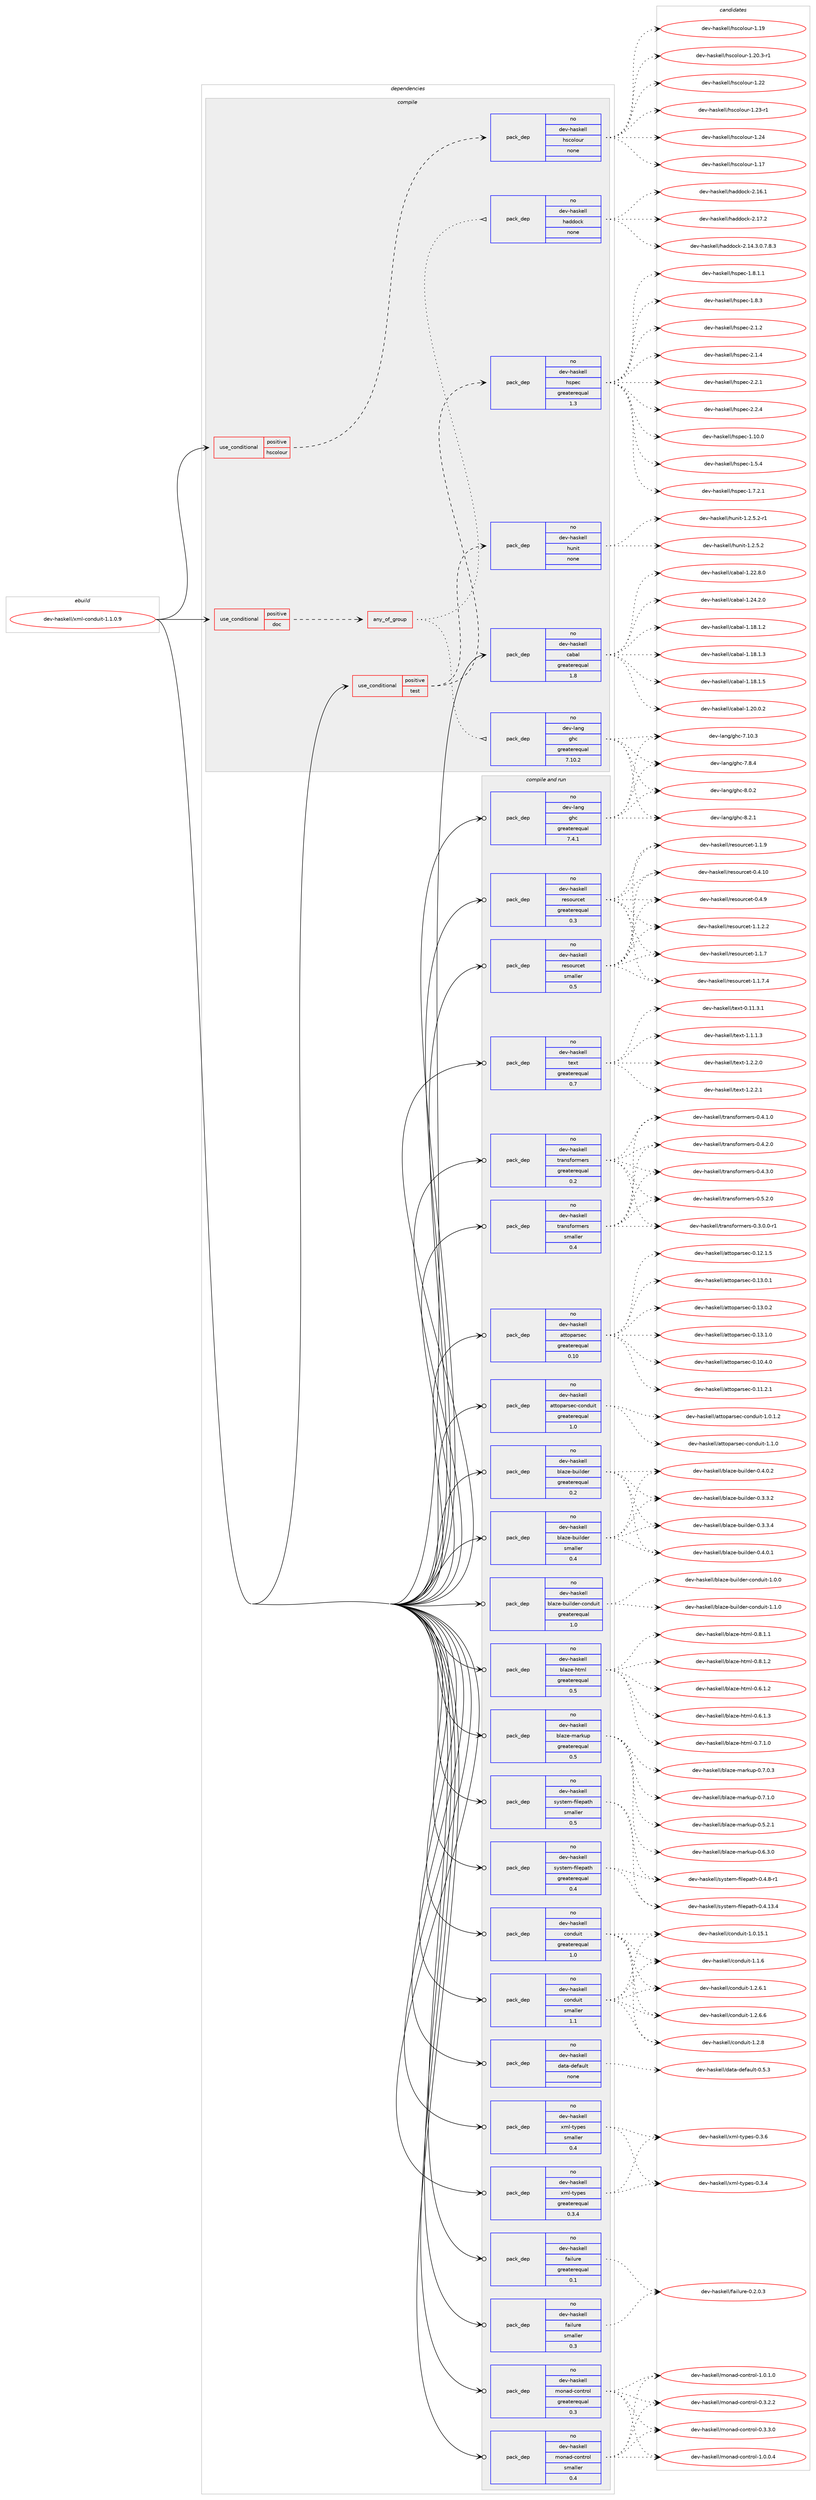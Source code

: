 digraph prolog {

# *************
# Graph options
# *************

newrank=true;
concentrate=true;
compound=true;
graph [rankdir=LR,fontname=Helvetica,fontsize=10,ranksep=1.5];#, ranksep=2.5, nodesep=0.2];
edge  [arrowhead=vee];
node  [fontname=Helvetica,fontsize=10];

# **********
# The ebuild
# **********

subgraph cluster_leftcol {
color=gray;
rank=same;
label=<<i>ebuild</i>>;
id [label="dev-haskell/xml-conduit-1.1.0.9", color=red, width=4, href="../dev-haskell/xml-conduit-1.1.0.9.svg"];
}

# ****************
# The dependencies
# ****************

subgraph cluster_midcol {
color=gray;
label=<<i>dependencies</i>>;
subgraph cluster_compile {
fillcolor="#eeeeee";
style=filled;
label=<<i>compile</i>>;
subgraph cond21444 {
dependency96457 [label=<<TABLE BORDER="0" CELLBORDER="1" CELLSPACING="0" CELLPADDING="4"><TR><TD ROWSPAN="3" CELLPADDING="10">use_conditional</TD></TR><TR><TD>positive</TD></TR><TR><TD>doc</TD></TR></TABLE>>, shape=none, color=red];
subgraph any2925 {
dependency96458 [label=<<TABLE BORDER="0" CELLBORDER="1" CELLSPACING="0" CELLPADDING="4"><TR><TD CELLPADDING="10">any_of_group</TD></TR></TABLE>>, shape=none, color=red];subgraph pack72058 {
dependency96459 [label=<<TABLE BORDER="0" CELLBORDER="1" CELLSPACING="0" CELLPADDING="4" WIDTH="220"><TR><TD ROWSPAN="6" CELLPADDING="30">pack_dep</TD></TR><TR><TD WIDTH="110">no</TD></TR><TR><TD>dev-haskell</TD></TR><TR><TD>haddock</TD></TR><TR><TD>none</TD></TR><TR><TD></TD></TR></TABLE>>, shape=none, color=blue];
}
dependency96458:e -> dependency96459:w [weight=20,style="dotted",arrowhead="oinv"];
subgraph pack72059 {
dependency96460 [label=<<TABLE BORDER="0" CELLBORDER="1" CELLSPACING="0" CELLPADDING="4" WIDTH="220"><TR><TD ROWSPAN="6" CELLPADDING="30">pack_dep</TD></TR><TR><TD WIDTH="110">no</TD></TR><TR><TD>dev-lang</TD></TR><TR><TD>ghc</TD></TR><TR><TD>greaterequal</TD></TR><TR><TD>7.10.2</TD></TR></TABLE>>, shape=none, color=blue];
}
dependency96458:e -> dependency96460:w [weight=20,style="dotted",arrowhead="oinv"];
}
dependency96457:e -> dependency96458:w [weight=20,style="dashed",arrowhead="vee"];
}
id:e -> dependency96457:w [weight=20,style="solid",arrowhead="vee"];
subgraph cond21445 {
dependency96461 [label=<<TABLE BORDER="0" CELLBORDER="1" CELLSPACING="0" CELLPADDING="4"><TR><TD ROWSPAN="3" CELLPADDING="10">use_conditional</TD></TR><TR><TD>positive</TD></TR><TR><TD>hscolour</TD></TR></TABLE>>, shape=none, color=red];
subgraph pack72060 {
dependency96462 [label=<<TABLE BORDER="0" CELLBORDER="1" CELLSPACING="0" CELLPADDING="4" WIDTH="220"><TR><TD ROWSPAN="6" CELLPADDING="30">pack_dep</TD></TR><TR><TD WIDTH="110">no</TD></TR><TR><TD>dev-haskell</TD></TR><TR><TD>hscolour</TD></TR><TR><TD>none</TD></TR><TR><TD></TD></TR></TABLE>>, shape=none, color=blue];
}
dependency96461:e -> dependency96462:w [weight=20,style="dashed",arrowhead="vee"];
}
id:e -> dependency96461:w [weight=20,style="solid",arrowhead="vee"];
subgraph cond21446 {
dependency96463 [label=<<TABLE BORDER="0" CELLBORDER="1" CELLSPACING="0" CELLPADDING="4"><TR><TD ROWSPAN="3" CELLPADDING="10">use_conditional</TD></TR><TR><TD>positive</TD></TR><TR><TD>test</TD></TR></TABLE>>, shape=none, color=red];
subgraph pack72061 {
dependency96464 [label=<<TABLE BORDER="0" CELLBORDER="1" CELLSPACING="0" CELLPADDING="4" WIDTH="220"><TR><TD ROWSPAN="6" CELLPADDING="30">pack_dep</TD></TR><TR><TD WIDTH="110">no</TD></TR><TR><TD>dev-haskell</TD></TR><TR><TD>hspec</TD></TR><TR><TD>greaterequal</TD></TR><TR><TD>1.3</TD></TR></TABLE>>, shape=none, color=blue];
}
dependency96463:e -> dependency96464:w [weight=20,style="dashed",arrowhead="vee"];
subgraph pack72062 {
dependency96465 [label=<<TABLE BORDER="0" CELLBORDER="1" CELLSPACING="0" CELLPADDING="4" WIDTH="220"><TR><TD ROWSPAN="6" CELLPADDING="30">pack_dep</TD></TR><TR><TD WIDTH="110">no</TD></TR><TR><TD>dev-haskell</TD></TR><TR><TD>hunit</TD></TR><TR><TD>none</TD></TR><TR><TD></TD></TR></TABLE>>, shape=none, color=blue];
}
dependency96463:e -> dependency96465:w [weight=20,style="dashed",arrowhead="vee"];
}
id:e -> dependency96463:w [weight=20,style="solid",arrowhead="vee"];
subgraph pack72063 {
dependency96466 [label=<<TABLE BORDER="0" CELLBORDER="1" CELLSPACING="0" CELLPADDING="4" WIDTH="220"><TR><TD ROWSPAN="6" CELLPADDING="30">pack_dep</TD></TR><TR><TD WIDTH="110">no</TD></TR><TR><TD>dev-haskell</TD></TR><TR><TD>cabal</TD></TR><TR><TD>greaterequal</TD></TR><TR><TD>1.8</TD></TR></TABLE>>, shape=none, color=blue];
}
id:e -> dependency96466:w [weight=20,style="solid",arrowhead="vee"];
}
subgraph cluster_compileandrun {
fillcolor="#eeeeee";
style=filled;
label=<<i>compile and run</i>>;
subgraph pack72064 {
dependency96467 [label=<<TABLE BORDER="0" CELLBORDER="1" CELLSPACING="0" CELLPADDING="4" WIDTH="220"><TR><TD ROWSPAN="6" CELLPADDING="30">pack_dep</TD></TR><TR><TD WIDTH="110">no</TD></TR><TR><TD>dev-haskell</TD></TR><TR><TD>attoparsec</TD></TR><TR><TD>greaterequal</TD></TR><TR><TD>0.10</TD></TR></TABLE>>, shape=none, color=blue];
}
id:e -> dependency96467:w [weight=20,style="solid",arrowhead="odotvee"];
subgraph pack72065 {
dependency96468 [label=<<TABLE BORDER="0" CELLBORDER="1" CELLSPACING="0" CELLPADDING="4" WIDTH="220"><TR><TD ROWSPAN="6" CELLPADDING="30">pack_dep</TD></TR><TR><TD WIDTH="110">no</TD></TR><TR><TD>dev-haskell</TD></TR><TR><TD>attoparsec-conduit</TD></TR><TR><TD>greaterequal</TD></TR><TR><TD>1.0</TD></TR></TABLE>>, shape=none, color=blue];
}
id:e -> dependency96468:w [weight=20,style="solid",arrowhead="odotvee"];
subgraph pack72066 {
dependency96469 [label=<<TABLE BORDER="0" CELLBORDER="1" CELLSPACING="0" CELLPADDING="4" WIDTH="220"><TR><TD ROWSPAN="6" CELLPADDING="30">pack_dep</TD></TR><TR><TD WIDTH="110">no</TD></TR><TR><TD>dev-haskell</TD></TR><TR><TD>blaze-builder</TD></TR><TR><TD>greaterequal</TD></TR><TR><TD>0.2</TD></TR></TABLE>>, shape=none, color=blue];
}
id:e -> dependency96469:w [weight=20,style="solid",arrowhead="odotvee"];
subgraph pack72067 {
dependency96470 [label=<<TABLE BORDER="0" CELLBORDER="1" CELLSPACING="0" CELLPADDING="4" WIDTH="220"><TR><TD ROWSPAN="6" CELLPADDING="30">pack_dep</TD></TR><TR><TD WIDTH="110">no</TD></TR><TR><TD>dev-haskell</TD></TR><TR><TD>blaze-builder</TD></TR><TR><TD>smaller</TD></TR><TR><TD>0.4</TD></TR></TABLE>>, shape=none, color=blue];
}
id:e -> dependency96470:w [weight=20,style="solid",arrowhead="odotvee"];
subgraph pack72068 {
dependency96471 [label=<<TABLE BORDER="0" CELLBORDER="1" CELLSPACING="0" CELLPADDING="4" WIDTH="220"><TR><TD ROWSPAN="6" CELLPADDING="30">pack_dep</TD></TR><TR><TD WIDTH="110">no</TD></TR><TR><TD>dev-haskell</TD></TR><TR><TD>blaze-builder-conduit</TD></TR><TR><TD>greaterequal</TD></TR><TR><TD>1.0</TD></TR></TABLE>>, shape=none, color=blue];
}
id:e -> dependency96471:w [weight=20,style="solid",arrowhead="odotvee"];
subgraph pack72069 {
dependency96472 [label=<<TABLE BORDER="0" CELLBORDER="1" CELLSPACING="0" CELLPADDING="4" WIDTH="220"><TR><TD ROWSPAN="6" CELLPADDING="30">pack_dep</TD></TR><TR><TD WIDTH="110">no</TD></TR><TR><TD>dev-haskell</TD></TR><TR><TD>blaze-html</TD></TR><TR><TD>greaterequal</TD></TR><TR><TD>0.5</TD></TR></TABLE>>, shape=none, color=blue];
}
id:e -> dependency96472:w [weight=20,style="solid",arrowhead="odotvee"];
subgraph pack72070 {
dependency96473 [label=<<TABLE BORDER="0" CELLBORDER="1" CELLSPACING="0" CELLPADDING="4" WIDTH="220"><TR><TD ROWSPAN="6" CELLPADDING="30">pack_dep</TD></TR><TR><TD WIDTH="110">no</TD></TR><TR><TD>dev-haskell</TD></TR><TR><TD>blaze-markup</TD></TR><TR><TD>greaterequal</TD></TR><TR><TD>0.5</TD></TR></TABLE>>, shape=none, color=blue];
}
id:e -> dependency96473:w [weight=20,style="solid",arrowhead="odotvee"];
subgraph pack72071 {
dependency96474 [label=<<TABLE BORDER="0" CELLBORDER="1" CELLSPACING="0" CELLPADDING="4" WIDTH="220"><TR><TD ROWSPAN="6" CELLPADDING="30">pack_dep</TD></TR><TR><TD WIDTH="110">no</TD></TR><TR><TD>dev-haskell</TD></TR><TR><TD>conduit</TD></TR><TR><TD>greaterequal</TD></TR><TR><TD>1.0</TD></TR></TABLE>>, shape=none, color=blue];
}
id:e -> dependency96474:w [weight=20,style="solid",arrowhead="odotvee"];
subgraph pack72072 {
dependency96475 [label=<<TABLE BORDER="0" CELLBORDER="1" CELLSPACING="0" CELLPADDING="4" WIDTH="220"><TR><TD ROWSPAN="6" CELLPADDING="30">pack_dep</TD></TR><TR><TD WIDTH="110">no</TD></TR><TR><TD>dev-haskell</TD></TR><TR><TD>conduit</TD></TR><TR><TD>smaller</TD></TR><TR><TD>1.1</TD></TR></TABLE>>, shape=none, color=blue];
}
id:e -> dependency96475:w [weight=20,style="solid",arrowhead="odotvee"];
subgraph pack72073 {
dependency96476 [label=<<TABLE BORDER="0" CELLBORDER="1" CELLSPACING="0" CELLPADDING="4" WIDTH="220"><TR><TD ROWSPAN="6" CELLPADDING="30">pack_dep</TD></TR><TR><TD WIDTH="110">no</TD></TR><TR><TD>dev-haskell</TD></TR><TR><TD>data-default</TD></TR><TR><TD>none</TD></TR><TR><TD></TD></TR></TABLE>>, shape=none, color=blue];
}
id:e -> dependency96476:w [weight=20,style="solid",arrowhead="odotvee"];
subgraph pack72074 {
dependency96477 [label=<<TABLE BORDER="0" CELLBORDER="1" CELLSPACING="0" CELLPADDING="4" WIDTH="220"><TR><TD ROWSPAN="6" CELLPADDING="30">pack_dep</TD></TR><TR><TD WIDTH="110">no</TD></TR><TR><TD>dev-haskell</TD></TR><TR><TD>failure</TD></TR><TR><TD>greaterequal</TD></TR><TR><TD>0.1</TD></TR></TABLE>>, shape=none, color=blue];
}
id:e -> dependency96477:w [weight=20,style="solid",arrowhead="odotvee"];
subgraph pack72075 {
dependency96478 [label=<<TABLE BORDER="0" CELLBORDER="1" CELLSPACING="0" CELLPADDING="4" WIDTH="220"><TR><TD ROWSPAN="6" CELLPADDING="30">pack_dep</TD></TR><TR><TD WIDTH="110">no</TD></TR><TR><TD>dev-haskell</TD></TR><TR><TD>failure</TD></TR><TR><TD>smaller</TD></TR><TR><TD>0.3</TD></TR></TABLE>>, shape=none, color=blue];
}
id:e -> dependency96478:w [weight=20,style="solid",arrowhead="odotvee"];
subgraph pack72076 {
dependency96479 [label=<<TABLE BORDER="0" CELLBORDER="1" CELLSPACING="0" CELLPADDING="4" WIDTH="220"><TR><TD ROWSPAN="6" CELLPADDING="30">pack_dep</TD></TR><TR><TD WIDTH="110">no</TD></TR><TR><TD>dev-haskell</TD></TR><TR><TD>monad-control</TD></TR><TR><TD>greaterequal</TD></TR><TR><TD>0.3</TD></TR></TABLE>>, shape=none, color=blue];
}
id:e -> dependency96479:w [weight=20,style="solid",arrowhead="odotvee"];
subgraph pack72077 {
dependency96480 [label=<<TABLE BORDER="0" CELLBORDER="1" CELLSPACING="0" CELLPADDING="4" WIDTH="220"><TR><TD ROWSPAN="6" CELLPADDING="30">pack_dep</TD></TR><TR><TD WIDTH="110">no</TD></TR><TR><TD>dev-haskell</TD></TR><TR><TD>monad-control</TD></TR><TR><TD>smaller</TD></TR><TR><TD>0.4</TD></TR></TABLE>>, shape=none, color=blue];
}
id:e -> dependency96480:w [weight=20,style="solid",arrowhead="odotvee"];
subgraph pack72078 {
dependency96481 [label=<<TABLE BORDER="0" CELLBORDER="1" CELLSPACING="0" CELLPADDING="4" WIDTH="220"><TR><TD ROWSPAN="6" CELLPADDING="30">pack_dep</TD></TR><TR><TD WIDTH="110">no</TD></TR><TR><TD>dev-haskell</TD></TR><TR><TD>resourcet</TD></TR><TR><TD>greaterequal</TD></TR><TR><TD>0.3</TD></TR></TABLE>>, shape=none, color=blue];
}
id:e -> dependency96481:w [weight=20,style="solid",arrowhead="odotvee"];
subgraph pack72079 {
dependency96482 [label=<<TABLE BORDER="0" CELLBORDER="1" CELLSPACING="0" CELLPADDING="4" WIDTH="220"><TR><TD ROWSPAN="6" CELLPADDING="30">pack_dep</TD></TR><TR><TD WIDTH="110">no</TD></TR><TR><TD>dev-haskell</TD></TR><TR><TD>resourcet</TD></TR><TR><TD>smaller</TD></TR><TR><TD>0.5</TD></TR></TABLE>>, shape=none, color=blue];
}
id:e -> dependency96482:w [weight=20,style="solid",arrowhead="odotvee"];
subgraph pack72080 {
dependency96483 [label=<<TABLE BORDER="0" CELLBORDER="1" CELLSPACING="0" CELLPADDING="4" WIDTH="220"><TR><TD ROWSPAN="6" CELLPADDING="30">pack_dep</TD></TR><TR><TD WIDTH="110">no</TD></TR><TR><TD>dev-haskell</TD></TR><TR><TD>system-filepath</TD></TR><TR><TD>greaterequal</TD></TR><TR><TD>0.4</TD></TR></TABLE>>, shape=none, color=blue];
}
id:e -> dependency96483:w [weight=20,style="solid",arrowhead="odotvee"];
subgraph pack72081 {
dependency96484 [label=<<TABLE BORDER="0" CELLBORDER="1" CELLSPACING="0" CELLPADDING="4" WIDTH="220"><TR><TD ROWSPAN="6" CELLPADDING="30">pack_dep</TD></TR><TR><TD WIDTH="110">no</TD></TR><TR><TD>dev-haskell</TD></TR><TR><TD>system-filepath</TD></TR><TR><TD>smaller</TD></TR><TR><TD>0.5</TD></TR></TABLE>>, shape=none, color=blue];
}
id:e -> dependency96484:w [weight=20,style="solid",arrowhead="odotvee"];
subgraph pack72082 {
dependency96485 [label=<<TABLE BORDER="0" CELLBORDER="1" CELLSPACING="0" CELLPADDING="4" WIDTH="220"><TR><TD ROWSPAN="6" CELLPADDING="30">pack_dep</TD></TR><TR><TD WIDTH="110">no</TD></TR><TR><TD>dev-haskell</TD></TR><TR><TD>text</TD></TR><TR><TD>greaterequal</TD></TR><TR><TD>0.7</TD></TR></TABLE>>, shape=none, color=blue];
}
id:e -> dependency96485:w [weight=20,style="solid",arrowhead="odotvee"];
subgraph pack72083 {
dependency96486 [label=<<TABLE BORDER="0" CELLBORDER="1" CELLSPACING="0" CELLPADDING="4" WIDTH="220"><TR><TD ROWSPAN="6" CELLPADDING="30">pack_dep</TD></TR><TR><TD WIDTH="110">no</TD></TR><TR><TD>dev-haskell</TD></TR><TR><TD>transformers</TD></TR><TR><TD>greaterequal</TD></TR><TR><TD>0.2</TD></TR></TABLE>>, shape=none, color=blue];
}
id:e -> dependency96486:w [weight=20,style="solid",arrowhead="odotvee"];
subgraph pack72084 {
dependency96487 [label=<<TABLE BORDER="0" CELLBORDER="1" CELLSPACING="0" CELLPADDING="4" WIDTH="220"><TR><TD ROWSPAN="6" CELLPADDING="30">pack_dep</TD></TR><TR><TD WIDTH="110">no</TD></TR><TR><TD>dev-haskell</TD></TR><TR><TD>transformers</TD></TR><TR><TD>smaller</TD></TR><TR><TD>0.4</TD></TR></TABLE>>, shape=none, color=blue];
}
id:e -> dependency96487:w [weight=20,style="solid",arrowhead="odotvee"];
subgraph pack72085 {
dependency96488 [label=<<TABLE BORDER="0" CELLBORDER="1" CELLSPACING="0" CELLPADDING="4" WIDTH="220"><TR><TD ROWSPAN="6" CELLPADDING="30">pack_dep</TD></TR><TR><TD WIDTH="110">no</TD></TR><TR><TD>dev-haskell</TD></TR><TR><TD>xml-types</TD></TR><TR><TD>greaterequal</TD></TR><TR><TD>0.3.4</TD></TR></TABLE>>, shape=none, color=blue];
}
id:e -> dependency96488:w [weight=20,style="solid",arrowhead="odotvee"];
subgraph pack72086 {
dependency96489 [label=<<TABLE BORDER="0" CELLBORDER="1" CELLSPACING="0" CELLPADDING="4" WIDTH="220"><TR><TD ROWSPAN="6" CELLPADDING="30">pack_dep</TD></TR><TR><TD WIDTH="110">no</TD></TR><TR><TD>dev-haskell</TD></TR><TR><TD>xml-types</TD></TR><TR><TD>smaller</TD></TR><TR><TD>0.4</TD></TR></TABLE>>, shape=none, color=blue];
}
id:e -> dependency96489:w [weight=20,style="solid",arrowhead="odotvee"];
subgraph pack72087 {
dependency96490 [label=<<TABLE BORDER="0" CELLBORDER="1" CELLSPACING="0" CELLPADDING="4" WIDTH="220"><TR><TD ROWSPAN="6" CELLPADDING="30">pack_dep</TD></TR><TR><TD WIDTH="110">no</TD></TR><TR><TD>dev-lang</TD></TR><TR><TD>ghc</TD></TR><TR><TD>greaterequal</TD></TR><TR><TD>7.4.1</TD></TR></TABLE>>, shape=none, color=blue];
}
id:e -> dependency96490:w [weight=20,style="solid",arrowhead="odotvee"];
}
subgraph cluster_run {
fillcolor="#eeeeee";
style=filled;
label=<<i>run</i>>;
}
}

# **************
# The candidates
# **************

subgraph cluster_choices {
rank=same;
color=gray;
label=<<i>candidates</i>>;

subgraph choice72058 {
color=black;
nodesep=1;
choice1001011184510497115107101108108471049710010011199107455046495246514648465546564651 [label="dev-haskell/haddock-2.14.3.0.7.8.3", color=red, width=4,href="../dev-haskell/haddock-2.14.3.0.7.8.3.svg"];
choice100101118451049711510710110810847104971001001119910745504649544649 [label="dev-haskell/haddock-2.16.1", color=red, width=4,href="../dev-haskell/haddock-2.16.1.svg"];
choice100101118451049711510710110810847104971001001119910745504649554650 [label="dev-haskell/haddock-2.17.2", color=red, width=4,href="../dev-haskell/haddock-2.17.2.svg"];
dependency96459:e -> choice1001011184510497115107101108108471049710010011199107455046495246514648465546564651:w [style=dotted,weight="100"];
dependency96459:e -> choice100101118451049711510710110810847104971001001119910745504649544649:w [style=dotted,weight="100"];
dependency96459:e -> choice100101118451049711510710110810847104971001001119910745504649554650:w [style=dotted,weight="100"];
}
subgraph choice72059 {
color=black;
nodesep=1;
choice1001011184510897110103471031049945554649484651 [label="dev-lang/ghc-7.10.3", color=red, width=4,href="../dev-lang/ghc-7.10.3.svg"];
choice10010111845108971101034710310499455546564652 [label="dev-lang/ghc-7.8.4", color=red, width=4,href="../dev-lang/ghc-7.8.4.svg"];
choice10010111845108971101034710310499455646484650 [label="dev-lang/ghc-8.0.2", color=red, width=4,href="../dev-lang/ghc-8.0.2.svg"];
choice10010111845108971101034710310499455646504649 [label="dev-lang/ghc-8.2.1", color=red, width=4,href="../dev-lang/ghc-8.2.1.svg"];
dependency96460:e -> choice1001011184510897110103471031049945554649484651:w [style=dotted,weight="100"];
dependency96460:e -> choice10010111845108971101034710310499455546564652:w [style=dotted,weight="100"];
dependency96460:e -> choice10010111845108971101034710310499455646484650:w [style=dotted,weight="100"];
dependency96460:e -> choice10010111845108971101034710310499455646504649:w [style=dotted,weight="100"];
}
subgraph choice72060 {
color=black;
nodesep=1;
choice100101118451049711510710110810847104115991111081111171144549464955 [label="dev-haskell/hscolour-1.17", color=red, width=4,href="../dev-haskell/hscolour-1.17.svg"];
choice100101118451049711510710110810847104115991111081111171144549464957 [label="dev-haskell/hscolour-1.19", color=red, width=4,href="../dev-haskell/hscolour-1.19.svg"];
choice10010111845104971151071011081084710411599111108111117114454946504846514511449 [label="dev-haskell/hscolour-1.20.3-r1", color=red, width=4,href="../dev-haskell/hscolour-1.20.3-r1.svg"];
choice100101118451049711510710110810847104115991111081111171144549465050 [label="dev-haskell/hscolour-1.22", color=red, width=4,href="../dev-haskell/hscolour-1.22.svg"];
choice1001011184510497115107101108108471041159911110811111711445494650514511449 [label="dev-haskell/hscolour-1.23-r1", color=red, width=4,href="../dev-haskell/hscolour-1.23-r1.svg"];
choice100101118451049711510710110810847104115991111081111171144549465052 [label="dev-haskell/hscolour-1.24", color=red, width=4,href="../dev-haskell/hscolour-1.24.svg"];
dependency96462:e -> choice100101118451049711510710110810847104115991111081111171144549464955:w [style=dotted,weight="100"];
dependency96462:e -> choice100101118451049711510710110810847104115991111081111171144549464957:w [style=dotted,weight="100"];
dependency96462:e -> choice10010111845104971151071011081084710411599111108111117114454946504846514511449:w [style=dotted,weight="100"];
dependency96462:e -> choice100101118451049711510710110810847104115991111081111171144549465050:w [style=dotted,weight="100"];
dependency96462:e -> choice1001011184510497115107101108108471041159911110811111711445494650514511449:w [style=dotted,weight="100"];
dependency96462:e -> choice100101118451049711510710110810847104115991111081111171144549465052:w [style=dotted,weight="100"];
}
subgraph choice72061 {
color=black;
nodesep=1;
choice1001011184510497115107101108108471041151121019945494649484648 [label="dev-haskell/hspec-1.10.0", color=red, width=4,href="../dev-haskell/hspec-1.10.0.svg"];
choice10010111845104971151071011081084710411511210199454946534652 [label="dev-haskell/hspec-1.5.4", color=red, width=4,href="../dev-haskell/hspec-1.5.4.svg"];
choice100101118451049711510710110810847104115112101994549465546504649 [label="dev-haskell/hspec-1.7.2.1", color=red, width=4,href="../dev-haskell/hspec-1.7.2.1.svg"];
choice100101118451049711510710110810847104115112101994549465646494649 [label="dev-haskell/hspec-1.8.1.1", color=red, width=4,href="../dev-haskell/hspec-1.8.1.1.svg"];
choice10010111845104971151071011081084710411511210199454946564651 [label="dev-haskell/hspec-1.8.3", color=red, width=4,href="../dev-haskell/hspec-1.8.3.svg"];
choice10010111845104971151071011081084710411511210199455046494650 [label="dev-haskell/hspec-2.1.2", color=red, width=4,href="../dev-haskell/hspec-2.1.2.svg"];
choice10010111845104971151071011081084710411511210199455046494652 [label="dev-haskell/hspec-2.1.4", color=red, width=4,href="../dev-haskell/hspec-2.1.4.svg"];
choice10010111845104971151071011081084710411511210199455046504649 [label="dev-haskell/hspec-2.2.1", color=red, width=4,href="../dev-haskell/hspec-2.2.1.svg"];
choice10010111845104971151071011081084710411511210199455046504652 [label="dev-haskell/hspec-2.2.4", color=red, width=4,href="../dev-haskell/hspec-2.2.4.svg"];
dependency96464:e -> choice1001011184510497115107101108108471041151121019945494649484648:w [style=dotted,weight="100"];
dependency96464:e -> choice10010111845104971151071011081084710411511210199454946534652:w [style=dotted,weight="100"];
dependency96464:e -> choice100101118451049711510710110810847104115112101994549465546504649:w [style=dotted,weight="100"];
dependency96464:e -> choice100101118451049711510710110810847104115112101994549465646494649:w [style=dotted,weight="100"];
dependency96464:e -> choice10010111845104971151071011081084710411511210199454946564651:w [style=dotted,weight="100"];
dependency96464:e -> choice10010111845104971151071011081084710411511210199455046494650:w [style=dotted,weight="100"];
dependency96464:e -> choice10010111845104971151071011081084710411511210199455046494652:w [style=dotted,weight="100"];
dependency96464:e -> choice10010111845104971151071011081084710411511210199455046504649:w [style=dotted,weight="100"];
dependency96464:e -> choice10010111845104971151071011081084710411511210199455046504652:w [style=dotted,weight="100"];
}
subgraph choice72062 {
color=black;
nodesep=1;
choice1001011184510497115107101108108471041171101051164549465046534650 [label="dev-haskell/hunit-1.2.5.2", color=red, width=4,href="../dev-haskell/hunit-1.2.5.2.svg"];
choice10010111845104971151071011081084710411711010511645494650465346504511449 [label="dev-haskell/hunit-1.2.5.2-r1", color=red, width=4,href="../dev-haskell/hunit-1.2.5.2-r1.svg"];
dependency96465:e -> choice1001011184510497115107101108108471041171101051164549465046534650:w [style=dotted,weight="100"];
dependency96465:e -> choice10010111845104971151071011081084710411711010511645494650465346504511449:w [style=dotted,weight="100"];
}
subgraph choice72063 {
color=black;
nodesep=1;
choice10010111845104971151071011081084799979897108454946495646494650 [label="dev-haskell/cabal-1.18.1.2", color=red, width=4,href="../dev-haskell/cabal-1.18.1.2.svg"];
choice10010111845104971151071011081084799979897108454946495646494651 [label="dev-haskell/cabal-1.18.1.3", color=red, width=4,href="../dev-haskell/cabal-1.18.1.3.svg"];
choice10010111845104971151071011081084799979897108454946495646494653 [label="dev-haskell/cabal-1.18.1.5", color=red, width=4,href="../dev-haskell/cabal-1.18.1.5.svg"];
choice10010111845104971151071011081084799979897108454946504846484650 [label="dev-haskell/cabal-1.20.0.2", color=red, width=4,href="../dev-haskell/cabal-1.20.0.2.svg"];
choice10010111845104971151071011081084799979897108454946505046564648 [label="dev-haskell/cabal-1.22.8.0", color=red, width=4,href="../dev-haskell/cabal-1.22.8.0.svg"];
choice10010111845104971151071011081084799979897108454946505246504648 [label="dev-haskell/cabal-1.24.2.0", color=red, width=4,href="../dev-haskell/cabal-1.24.2.0.svg"];
dependency96466:e -> choice10010111845104971151071011081084799979897108454946495646494650:w [style=dotted,weight="100"];
dependency96466:e -> choice10010111845104971151071011081084799979897108454946495646494651:w [style=dotted,weight="100"];
dependency96466:e -> choice10010111845104971151071011081084799979897108454946495646494653:w [style=dotted,weight="100"];
dependency96466:e -> choice10010111845104971151071011081084799979897108454946504846484650:w [style=dotted,weight="100"];
dependency96466:e -> choice10010111845104971151071011081084799979897108454946505046564648:w [style=dotted,weight="100"];
dependency96466:e -> choice10010111845104971151071011081084799979897108454946505246504648:w [style=dotted,weight="100"];
}
subgraph choice72064 {
color=black;
nodesep=1;
choice100101118451049711510710110810847971161161111129711411510199454846494846524648 [label="dev-haskell/attoparsec-0.10.4.0", color=red, width=4,href="../dev-haskell/attoparsec-0.10.4.0.svg"];
choice100101118451049711510710110810847971161161111129711411510199454846494946504649 [label="dev-haskell/attoparsec-0.11.2.1", color=red, width=4,href="../dev-haskell/attoparsec-0.11.2.1.svg"];
choice100101118451049711510710110810847971161161111129711411510199454846495046494653 [label="dev-haskell/attoparsec-0.12.1.5", color=red, width=4,href="../dev-haskell/attoparsec-0.12.1.5.svg"];
choice100101118451049711510710110810847971161161111129711411510199454846495146484649 [label="dev-haskell/attoparsec-0.13.0.1", color=red, width=4,href="../dev-haskell/attoparsec-0.13.0.1.svg"];
choice100101118451049711510710110810847971161161111129711411510199454846495146484650 [label="dev-haskell/attoparsec-0.13.0.2", color=red, width=4,href="../dev-haskell/attoparsec-0.13.0.2.svg"];
choice100101118451049711510710110810847971161161111129711411510199454846495146494648 [label="dev-haskell/attoparsec-0.13.1.0", color=red, width=4,href="../dev-haskell/attoparsec-0.13.1.0.svg"];
dependency96467:e -> choice100101118451049711510710110810847971161161111129711411510199454846494846524648:w [style=dotted,weight="100"];
dependency96467:e -> choice100101118451049711510710110810847971161161111129711411510199454846494946504649:w [style=dotted,weight="100"];
dependency96467:e -> choice100101118451049711510710110810847971161161111129711411510199454846495046494653:w [style=dotted,weight="100"];
dependency96467:e -> choice100101118451049711510710110810847971161161111129711411510199454846495146484649:w [style=dotted,weight="100"];
dependency96467:e -> choice100101118451049711510710110810847971161161111129711411510199454846495146484650:w [style=dotted,weight="100"];
dependency96467:e -> choice100101118451049711510710110810847971161161111129711411510199454846495146494648:w [style=dotted,weight="100"];
}
subgraph choice72065 {
color=black;
nodesep=1;
choice10010111845104971151071011081084797116116111112971141151019945991111101001171051164549464846494650 [label="dev-haskell/attoparsec-conduit-1.0.1.2", color=red, width=4,href="../dev-haskell/attoparsec-conduit-1.0.1.2.svg"];
choice1001011184510497115107101108108479711611611111297114115101994599111110100117105116454946494648 [label="dev-haskell/attoparsec-conduit-1.1.0", color=red, width=4,href="../dev-haskell/attoparsec-conduit-1.1.0.svg"];
dependency96468:e -> choice10010111845104971151071011081084797116116111112971141151019945991111101001171051164549464846494650:w [style=dotted,weight="100"];
dependency96468:e -> choice1001011184510497115107101108108479711611611111297114115101994599111110100117105116454946494648:w [style=dotted,weight="100"];
}
subgraph choice72066 {
color=black;
nodesep=1;
choice100101118451049711510710110810847981089712210145981171051081001011144548465146514650 [label="dev-haskell/blaze-builder-0.3.3.2", color=red, width=4,href="../dev-haskell/blaze-builder-0.3.3.2.svg"];
choice100101118451049711510710110810847981089712210145981171051081001011144548465146514652 [label="dev-haskell/blaze-builder-0.3.3.4", color=red, width=4,href="../dev-haskell/blaze-builder-0.3.3.4.svg"];
choice100101118451049711510710110810847981089712210145981171051081001011144548465246484649 [label="dev-haskell/blaze-builder-0.4.0.1", color=red, width=4,href="../dev-haskell/blaze-builder-0.4.0.1.svg"];
choice100101118451049711510710110810847981089712210145981171051081001011144548465246484650 [label="dev-haskell/blaze-builder-0.4.0.2", color=red, width=4,href="../dev-haskell/blaze-builder-0.4.0.2.svg"];
dependency96469:e -> choice100101118451049711510710110810847981089712210145981171051081001011144548465146514650:w [style=dotted,weight="100"];
dependency96469:e -> choice100101118451049711510710110810847981089712210145981171051081001011144548465146514652:w [style=dotted,weight="100"];
dependency96469:e -> choice100101118451049711510710110810847981089712210145981171051081001011144548465246484649:w [style=dotted,weight="100"];
dependency96469:e -> choice100101118451049711510710110810847981089712210145981171051081001011144548465246484650:w [style=dotted,weight="100"];
}
subgraph choice72067 {
color=black;
nodesep=1;
choice100101118451049711510710110810847981089712210145981171051081001011144548465146514650 [label="dev-haskell/blaze-builder-0.3.3.2", color=red, width=4,href="../dev-haskell/blaze-builder-0.3.3.2.svg"];
choice100101118451049711510710110810847981089712210145981171051081001011144548465146514652 [label="dev-haskell/blaze-builder-0.3.3.4", color=red, width=4,href="../dev-haskell/blaze-builder-0.3.3.4.svg"];
choice100101118451049711510710110810847981089712210145981171051081001011144548465246484649 [label="dev-haskell/blaze-builder-0.4.0.1", color=red, width=4,href="../dev-haskell/blaze-builder-0.4.0.1.svg"];
choice100101118451049711510710110810847981089712210145981171051081001011144548465246484650 [label="dev-haskell/blaze-builder-0.4.0.2", color=red, width=4,href="../dev-haskell/blaze-builder-0.4.0.2.svg"];
dependency96470:e -> choice100101118451049711510710110810847981089712210145981171051081001011144548465146514650:w [style=dotted,weight="100"];
dependency96470:e -> choice100101118451049711510710110810847981089712210145981171051081001011144548465146514652:w [style=dotted,weight="100"];
dependency96470:e -> choice100101118451049711510710110810847981089712210145981171051081001011144548465246484649:w [style=dotted,weight="100"];
dependency96470:e -> choice100101118451049711510710110810847981089712210145981171051081001011144548465246484650:w [style=dotted,weight="100"];
}
subgraph choice72068 {
color=black;
nodesep=1;
choice100101118451049711510710110810847981089712210145981171051081001011144599111110100117105116454946484648 [label="dev-haskell/blaze-builder-conduit-1.0.0", color=red, width=4,href="../dev-haskell/blaze-builder-conduit-1.0.0.svg"];
choice100101118451049711510710110810847981089712210145981171051081001011144599111110100117105116454946494648 [label="dev-haskell/blaze-builder-conduit-1.1.0", color=red, width=4,href="../dev-haskell/blaze-builder-conduit-1.1.0.svg"];
dependency96471:e -> choice100101118451049711510710110810847981089712210145981171051081001011144599111110100117105116454946484648:w [style=dotted,weight="100"];
dependency96471:e -> choice100101118451049711510710110810847981089712210145981171051081001011144599111110100117105116454946494648:w [style=dotted,weight="100"];
}
subgraph choice72069 {
color=black;
nodesep=1;
choice1001011184510497115107101108108479810897122101451041161091084548465446494650 [label="dev-haskell/blaze-html-0.6.1.2", color=red, width=4,href="../dev-haskell/blaze-html-0.6.1.2.svg"];
choice1001011184510497115107101108108479810897122101451041161091084548465446494651 [label="dev-haskell/blaze-html-0.6.1.3", color=red, width=4,href="../dev-haskell/blaze-html-0.6.1.3.svg"];
choice1001011184510497115107101108108479810897122101451041161091084548465546494648 [label="dev-haskell/blaze-html-0.7.1.0", color=red, width=4,href="../dev-haskell/blaze-html-0.7.1.0.svg"];
choice1001011184510497115107101108108479810897122101451041161091084548465646494649 [label="dev-haskell/blaze-html-0.8.1.1", color=red, width=4,href="../dev-haskell/blaze-html-0.8.1.1.svg"];
choice1001011184510497115107101108108479810897122101451041161091084548465646494650 [label="dev-haskell/blaze-html-0.8.1.2", color=red, width=4,href="../dev-haskell/blaze-html-0.8.1.2.svg"];
dependency96472:e -> choice1001011184510497115107101108108479810897122101451041161091084548465446494650:w [style=dotted,weight="100"];
dependency96472:e -> choice1001011184510497115107101108108479810897122101451041161091084548465446494651:w [style=dotted,weight="100"];
dependency96472:e -> choice1001011184510497115107101108108479810897122101451041161091084548465546494648:w [style=dotted,weight="100"];
dependency96472:e -> choice1001011184510497115107101108108479810897122101451041161091084548465646494649:w [style=dotted,weight="100"];
dependency96472:e -> choice1001011184510497115107101108108479810897122101451041161091084548465646494650:w [style=dotted,weight="100"];
}
subgraph choice72070 {
color=black;
nodesep=1;
choice100101118451049711510710110810847981089712210145109971141071171124548465346504649 [label="dev-haskell/blaze-markup-0.5.2.1", color=red, width=4,href="../dev-haskell/blaze-markup-0.5.2.1.svg"];
choice100101118451049711510710110810847981089712210145109971141071171124548465446514648 [label="dev-haskell/blaze-markup-0.6.3.0", color=red, width=4,href="../dev-haskell/blaze-markup-0.6.3.0.svg"];
choice100101118451049711510710110810847981089712210145109971141071171124548465546484651 [label="dev-haskell/blaze-markup-0.7.0.3", color=red, width=4,href="../dev-haskell/blaze-markup-0.7.0.3.svg"];
choice100101118451049711510710110810847981089712210145109971141071171124548465546494648 [label="dev-haskell/blaze-markup-0.7.1.0", color=red, width=4,href="../dev-haskell/blaze-markup-0.7.1.0.svg"];
dependency96473:e -> choice100101118451049711510710110810847981089712210145109971141071171124548465346504649:w [style=dotted,weight="100"];
dependency96473:e -> choice100101118451049711510710110810847981089712210145109971141071171124548465446514648:w [style=dotted,weight="100"];
dependency96473:e -> choice100101118451049711510710110810847981089712210145109971141071171124548465546484651:w [style=dotted,weight="100"];
dependency96473:e -> choice100101118451049711510710110810847981089712210145109971141071171124548465546494648:w [style=dotted,weight="100"];
}
subgraph choice72071 {
color=black;
nodesep=1;
choice10010111845104971151071011081084799111110100117105116454946484649534649 [label="dev-haskell/conduit-1.0.15.1", color=red, width=4,href="../dev-haskell/conduit-1.0.15.1.svg"];
choice10010111845104971151071011081084799111110100117105116454946494654 [label="dev-haskell/conduit-1.1.6", color=red, width=4,href="../dev-haskell/conduit-1.1.6.svg"];
choice100101118451049711510710110810847991111101001171051164549465046544649 [label="dev-haskell/conduit-1.2.6.1", color=red, width=4,href="../dev-haskell/conduit-1.2.6.1.svg"];
choice100101118451049711510710110810847991111101001171051164549465046544654 [label="dev-haskell/conduit-1.2.6.6", color=red, width=4,href="../dev-haskell/conduit-1.2.6.6.svg"];
choice10010111845104971151071011081084799111110100117105116454946504656 [label="dev-haskell/conduit-1.2.8", color=red, width=4,href="../dev-haskell/conduit-1.2.8.svg"];
dependency96474:e -> choice10010111845104971151071011081084799111110100117105116454946484649534649:w [style=dotted,weight="100"];
dependency96474:e -> choice10010111845104971151071011081084799111110100117105116454946494654:w [style=dotted,weight="100"];
dependency96474:e -> choice100101118451049711510710110810847991111101001171051164549465046544649:w [style=dotted,weight="100"];
dependency96474:e -> choice100101118451049711510710110810847991111101001171051164549465046544654:w [style=dotted,weight="100"];
dependency96474:e -> choice10010111845104971151071011081084799111110100117105116454946504656:w [style=dotted,weight="100"];
}
subgraph choice72072 {
color=black;
nodesep=1;
choice10010111845104971151071011081084799111110100117105116454946484649534649 [label="dev-haskell/conduit-1.0.15.1", color=red, width=4,href="../dev-haskell/conduit-1.0.15.1.svg"];
choice10010111845104971151071011081084799111110100117105116454946494654 [label="dev-haskell/conduit-1.1.6", color=red, width=4,href="../dev-haskell/conduit-1.1.6.svg"];
choice100101118451049711510710110810847991111101001171051164549465046544649 [label="dev-haskell/conduit-1.2.6.1", color=red, width=4,href="../dev-haskell/conduit-1.2.6.1.svg"];
choice100101118451049711510710110810847991111101001171051164549465046544654 [label="dev-haskell/conduit-1.2.6.6", color=red, width=4,href="../dev-haskell/conduit-1.2.6.6.svg"];
choice10010111845104971151071011081084799111110100117105116454946504656 [label="dev-haskell/conduit-1.2.8", color=red, width=4,href="../dev-haskell/conduit-1.2.8.svg"];
dependency96475:e -> choice10010111845104971151071011081084799111110100117105116454946484649534649:w [style=dotted,weight="100"];
dependency96475:e -> choice10010111845104971151071011081084799111110100117105116454946494654:w [style=dotted,weight="100"];
dependency96475:e -> choice100101118451049711510710110810847991111101001171051164549465046544649:w [style=dotted,weight="100"];
dependency96475:e -> choice100101118451049711510710110810847991111101001171051164549465046544654:w [style=dotted,weight="100"];
dependency96475:e -> choice10010111845104971151071011081084799111110100117105116454946504656:w [style=dotted,weight="100"];
}
subgraph choice72073 {
color=black;
nodesep=1;
choice10010111845104971151071011081084710097116974510010110297117108116454846534651 [label="dev-haskell/data-default-0.5.3", color=red, width=4,href="../dev-haskell/data-default-0.5.3.svg"];
dependency96476:e -> choice10010111845104971151071011081084710097116974510010110297117108116454846534651:w [style=dotted,weight="100"];
}
subgraph choice72074 {
color=black;
nodesep=1;
choice100101118451049711510710110810847102971051081171141014548465046484651 [label="dev-haskell/failure-0.2.0.3", color=red, width=4,href="../dev-haskell/failure-0.2.0.3.svg"];
dependency96477:e -> choice100101118451049711510710110810847102971051081171141014548465046484651:w [style=dotted,weight="100"];
}
subgraph choice72075 {
color=black;
nodesep=1;
choice100101118451049711510710110810847102971051081171141014548465046484651 [label="dev-haskell/failure-0.2.0.3", color=red, width=4,href="../dev-haskell/failure-0.2.0.3.svg"];
dependency96478:e -> choice100101118451049711510710110810847102971051081171141014548465046484651:w [style=dotted,weight="100"];
}
subgraph choice72076 {
color=black;
nodesep=1;
choice1001011184510497115107101108108471091111109710045991111101161141111084548465146504650 [label="dev-haskell/monad-control-0.3.2.2", color=red, width=4,href="../dev-haskell/monad-control-0.3.2.2.svg"];
choice1001011184510497115107101108108471091111109710045991111101161141111084548465146514648 [label="dev-haskell/monad-control-0.3.3.0", color=red, width=4,href="../dev-haskell/monad-control-0.3.3.0.svg"];
choice1001011184510497115107101108108471091111109710045991111101161141111084549464846484652 [label="dev-haskell/monad-control-1.0.0.4", color=red, width=4,href="../dev-haskell/monad-control-1.0.0.4.svg"];
choice1001011184510497115107101108108471091111109710045991111101161141111084549464846494648 [label="dev-haskell/monad-control-1.0.1.0", color=red, width=4,href="../dev-haskell/monad-control-1.0.1.0.svg"];
dependency96479:e -> choice1001011184510497115107101108108471091111109710045991111101161141111084548465146504650:w [style=dotted,weight="100"];
dependency96479:e -> choice1001011184510497115107101108108471091111109710045991111101161141111084548465146514648:w [style=dotted,weight="100"];
dependency96479:e -> choice1001011184510497115107101108108471091111109710045991111101161141111084549464846484652:w [style=dotted,weight="100"];
dependency96479:e -> choice1001011184510497115107101108108471091111109710045991111101161141111084549464846494648:w [style=dotted,weight="100"];
}
subgraph choice72077 {
color=black;
nodesep=1;
choice1001011184510497115107101108108471091111109710045991111101161141111084548465146504650 [label="dev-haskell/monad-control-0.3.2.2", color=red, width=4,href="../dev-haskell/monad-control-0.3.2.2.svg"];
choice1001011184510497115107101108108471091111109710045991111101161141111084548465146514648 [label="dev-haskell/monad-control-0.3.3.0", color=red, width=4,href="../dev-haskell/monad-control-0.3.3.0.svg"];
choice1001011184510497115107101108108471091111109710045991111101161141111084549464846484652 [label="dev-haskell/monad-control-1.0.0.4", color=red, width=4,href="../dev-haskell/monad-control-1.0.0.4.svg"];
choice1001011184510497115107101108108471091111109710045991111101161141111084549464846494648 [label="dev-haskell/monad-control-1.0.1.0", color=red, width=4,href="../dev-haskell/monad-control-1.0.1.0.svg"];
dependency96480:e -> choice1001011184510497115107101108108471091111109710045991111101161141111084548465146504650:w [style=dotted,weight="100"];
dependency96480:e -> choice1001011184510497115107101108108471091111109710045991111101161141111084548465146514648:w [style=dotted,weight="100"];
dependency96480:e -> choice1001011184510497115107101108108471091111109710045991111101161141111084549464846484652:w [style=dotted,weight="100"];
dependency96480:e -> choice1001011184510497115107101108108471091111109710045991111101161141111084549464846494648:w [style=dotted,weight="100"];
}
subgraph choice72078 {
color=black;
nodesep=1;
choice1001011184510497115107101108108471141011151111171149910111645484652464948 [label="dev-haskell/resourcet-0.4.10", color=red, width=4,href="../dev-haskell/resourcet-0.4.10.svg"];
choice10010111845104971151071011081084711410111511111711499101116454846524657 [label="dev-haskell/resourcet-0.4.9", color=red, width=4,href="../dev-haskell/resourcet-0.4.9.svg"];
choice100101118451049711510710110810847114101115111117114991011164549464946504650 [label="dev-haskell/resourcet-1.1.2.2", color=red, width=4,href="../dev-haskell/resourcet-1.1.2.2.svg"];
choice10010111845104971151071011081084711410111511111711499101116454946494655 [label="dev-haskell/resourcet-1.1.7", color=red, width=4,href="../dev-haskell/resourcet-1.1.7.svg"];
choice100101118451049711510710110810847114101115111117114991011164549464946554652 [label="dev-haskell/resourcet-1.1.7.4", color=red, width=4,href="../dev-haskell/resourcet-1.1.7.4.svg"];
choice10010111845104971151071011081084711410111511111711499101116454946494657 [label="dev-haskell/resourcet-1.1.9", color=red, width=4,href="../dev-haskell/resourcet-1.1.9.svg"];
dependency96481:e -> choice1001011184510497115107101108108471141011151111171149910111645484652464948:w [style=dotted,weight="100"];
dependency96481:e -> choice10010111845104971151071011081084711410111511111711499101116454846524657:w [style=dotted,weight="100"];
dependency96481:e -> choice100101118451049711510710110810847114101115111117114991011164549464946504650:w [style=dotted,weight="100"];
dependency96481:e -> choice10010111845104971151071011081084711410111511111711499101116454946494655:w [style=dotted,weight="100"];
dependency96481:e -> choice100101118451049711510710110810847114101115111117114991011164549464946554652:w [style=dotted,weight="100"];
dependency96481:e -> choice10010111845104971151071011081084711410111511111711499101116454946494657:w [style=dotted,weight="100"];
}
subgraph choice72079 {
color=black;
nodesep=1;
choice1001011184510497115107101108108471141011151111171149910111645484652464948 [label="dev-haskell/resourcet-0.4.10", color=red, width=4,href="../dev-haskell/resourcet-0.4.10.svg"];
choice10010111845104971151071011081084711410111511111711499101116454846524657 [label="dev-haskell/resourcet-0.4.9", color=red, width=4,href="../dev-haskell/resourcet-0.4.9.svg"];
choice100101118451049711510710110810847114101115111117114991011164549464946504650 [label="dev-haskell/resourcet-1.1.2.2", color=red, width=4,href="../dev-haskell/resourcet-1.1.2.2.svg"];
choice10010111845104971151071011081084711410111511111711499101116454946494655 [label="dev-haskell/resourcet-1.1.7", color=red, width=4,href="../dev-haskell/resourcet-1.1.7.svg"];
choice100101118451049711510710110810847114101115111117114991011164549464946554652 [label="dev-haskell/resourcet-1.1.7.4", color=red, width=4,href="../dev-haskell/resourcet-1.1.7.4.svg"];
choice10010111845104971151071011081084711410111511111711499101116454946494657 [label="dev-haskell/resourcet-1.1.9", color=red, width=4,href="../dev-haskell/resourcet-1.1.9.svg"];
dependency96482:e -> choice1001011184510497115107101108108471141011151111171149910111645484652464948:w [style=dotted,weight="100"];
dependency96482:e -> choice10010111845104971151071011081084711410111511111711499101116454846524657:w [style=dotted,weight="100"];
dependency96482:e -> choice100101118451049711510710110810847114101115111117114991011164549464946504650:w [style=dotted,weight="100"];
dependency96482:e -> choice10010111845104971151071011081084711410111511111711499101116454946494655:w [style=dotted,weight="100"];
dependency96482:e -> choice100101118451049711510710110810847114101115111117114991011164549464946554652:w [style=dotted,weight="100"];
dependency96482:e -> choice10010111845104971151071011081084711410111511111711499101116454946494657:w [style=dotted,weight="100"];
}
subgraph choice72080 {
color=black;
nodesep=1;
choice1001011184510497115107101108108471151211151161011094510210510810111297116104454846524649514652 [label="dev-haskell/system-filepath-0.4.13.4", color=red, width=4,href="../dev-haskell/system-filepath-0.4.13.4.svg"];
choice10010111845104971151071011081084711512111511610110945102105108101112971161044548465246564511449 [label="dev-haskell/system-filepath-0.4.8-r1", color=red, width=4,href="../dev-haskell/system-filepath-0.4.8-r1.svg"];
dependency96483:e -> choice1001011184510497115107101108108471151211151161011094510210510810111297116104454846524649514652:w [style=dotted,weight="100"];
dependency96483:e -> choice10010111845104971151071011081084711512111511610110945102105108101112971161044548465246564511449:w [style=dotted,weight="100"];
}
subgraph choice72081 {
color=black;
nodesep=1;
choice1001011184510497115107101108108471151211151161011094510210510810111297116104454846524649514652 [label="dev-haskell/system-filepath-0.4.13.4", color=red, width=4,href="../dev-haskell/system-filepath-0.4.13.4.svg"];
choice10010111845104971151071011081084711512111511610110945102105108101112971161044548465246564511449 [label="dev-haskell/system-filepath-0.4.8-r1", color=red, width=4,href="../dev-haskell/system-filepath-0.4.8-r1.svg"];
dependency96484:e -> choice1001011184510497115107101108108471151211151161011094510210510810111297116104454846524649514652:w [style=dotted,weight="100"];
dependency96484:e -> choice10010111845104971151071011081084711512111511610110945102105108101112971161044548465246564511449:w [style=dotted,weight="100"];
}
subgraph choice72082 {
color=black;
nodesep=1;
choice100101118451049711510710110810847116101120116454846494946514649 [label="dev-haskell/text-0.11.3.1", color=red, width=4,href="../dev-haskell/text-0.11.3.1.svg"];
choice1001011184510497115107101108108471161011201164549464946494651 [label="dev-haskell/text-1.1.1.3", color=red, width=4,href="../dev-haskell/text-1.1.1.3.svg"];
choice1001011184510497115107101108108471161011201164549465046504648 [label="dev-haskell/text-1.2.2.0", color=red, width=4,href="../dev-haskell/text-1.2.2.0.svg"];
choice1001011184510497115107101108108471161011201164549465046504649 [label="dev-haskell/text-1.2.2.1", color=red, width=4,href="../dev-haskell/text-1.2.2.1.svg"];
dependency96485:e -> choice100101118451049711510710110810847116101120116454846494946514649:w [style=dotted,weight="100"];
dependency96485:e -> choice1001011184510497115107101108108471161011201164549464946494651:w [style=dotted,weight="100"];
dependency96485:e -> choice1001011184510497115107101108108471161011201164549465046504648:w [style=dotted,weight="100"];
dependency96485:e -> choice1001011184510497115107101108108471161011201164549465046504649:w [style=dotted,weight="100"];
}
subgraph choice72083 {
color=black;
nodesep=1;
choice1001011184510497115107101108108471161149711011510211111410910111411545484651464846484511449 [label="dev-haskell/transformers-0.3.0.0-r1", color=red, width=4,href="../dev-haskell/transformers-0.3.0.0-r1.svg"];
choice100101118451049711510710110810847116114971101151021111141091011141154548465246494648 [label="dev-haskell/transformers-0.4.1.0", color=red, width=4,href="../dev-haskell/transformers-0.4.1.0.svg"];
choice100101118451049711510710110810847116114971101151021111141091011141154548465246504648 [label="dev-haskell/transformers-0.4.2.0", color=red, width=4,href="../dev-haskell/transformers-0.4.2.0.svg"];
choice100101118451049711510710110810847116114971101151021111141091011141154548465246514648 [label="dev-haskell/transformers-0.4.3.0", color=red, width=4,href="../dev-haskell/transformers-0.4.3.0.svg"];
choice100101118451049711510710110810847116114971101151021111141091011141154548465346504648 [label="dev-haskell/transformers-0.5.2.0", color=red, width=4,href="../dev-haskell/transformers-0.5.2.0.svg"];
dependency96486:e -> choice1001011184510497115107101108108471161149711011510211111410910111411545484651464846484511449:w [style=dotted,weight="100"];
dependency96486:e -> choice100101118451049711510710110810847116114971101151021111141091011141154548465246494648:w [style=dotted,weight="100"];
dependency96486:e -> choice100101118451049711510710110810847116114971101151021111141091011141154548465246504648:w [style=dotted,weight="100"];
dependency96486:e -> choice100101118451049711510710110810847116114971101151021111141091011141154548465246514648:w [style=dotted,weight="100"];
dependency96486:e -> choice100101118451049711510710110810847116114971101151021111141091011141154548465346504648:w [style=dotted,weight="100"];
}
subgraph choice72084 {
color=black;
nodesep=1;
choice1001011184510497115107101108108471161149711011510211111410910111411545484651464846484511449 [label="dev-haskell/transformers-0.3.0.0-r1", color=red, width=4,href="../dev-haskell/transformers-0.3.0.0-r1.svg"];
choice100101118451049711510710110810847116114971101151021111141091011141154548465246494648 [label="dev-haskell/transformers-0.4.1.0", color=red, width=4,href="../dev-haskell/transformers-0.4.1.0.svg"];
choice100101118451049711510710110810847116114971101151021111141091011141154548465246504648 [label="dev-haskell/transformers-0.4.2.0", color=red, width=4,href="../dev-haskell/transformers-0.4.2.0.svg"];
choice100101118451049711510710110810847116114971101151021111141091011141154548465246514648 [label="dev-haskell/transformers-0.4.3.0", color=red, width=4,href="../dev-haskell/transformers-0.4.3.0.svg"];
choice100101118451049711510710110810847116114971101151021111141091011141154548465346504648 [label="dev-haskell/transformers-0.5.2.0", color=red, width=4,href="../dev-haskell/transformers-0.5.2.0.svg"];
dependency96487:e -> choice1001011184510497115107101108108471161149711011510211111410910111411545484651464846484511449:w [style=dotted,weight="100"];
dependency96487:e -> choice100101118451049711510710110810847116114971101151021111141091011141154548465246494648:w [style=dotted,weight="100"];
dependency96487:e -> choice100101118451049711510710110810847116114971101151021111141091011141154548465246504648:w [style=dotted,weight="100"];
dependency96487:e -> choice100101118451049711510710110810847116114971101151021111141091011141154548465246514648:w [style=dotted,weight="100"];
dependency96487:e -> choice100101118451049711510710110810847116114971101151021111141091011141154548465346504648:w [style=dotted,weight="100"];
}
subgraph choice72085 {
color=black;
nodesep=1;
choice10010111845104971151071011081084712010910845116121112101115454846514652 [label="dev-haskell/xml-types-0.3.4", color=red, width=4,href="../dev-haskell/xml-types-0.3.4.svg"];
choice10010111845104971151071011081084712010910845116121112101115454846514654 [label="dev-haskell/xml-types-0.3.6", color=red, width=4,href="../dev-haskell/xml-types-0.3.6.svg"];
dependency96488:e -> choice10010111845104971151071011081084712010910845116121112101115454846514652:w [style=dotted,weight="100"];
dependency96488:e -> choice10010111845104971151071011081084712010910845116121112101115454846514654:w [style=dotted,weight="100"];
}
subgraph choice72086 {
color=black;
nodesep=1;
choice10010111845104971151071011081084712010910845116121112101115454846514652 [label="dev-haskell/xml-types-0.3.4", color=red, width=4,href="../dev-haskell/xml-types-0.3.4.svg"];
choice10010111845104971151071011081084712010910845116121112101115454846514654 [label="dev-haskell/xml-types-0.3.6", color=red, width=4,href="../dev-haskell/xml-types-0.3.6.svg"];
dependency96489:e -> choice10010111845104971151071011081084712010910845116121112101115454846514652:w [style=dotted,weight="100"];
dependency96489:e -> choice10010111845104971151071011081084712010910845116121112101115454846514654:w [style=dotted,weight="100"];
}
subgraph choice72087 {
color=black;
nodesep=1;
choice1001011184510897110103471031049945554649484651 [label="dev-lang/ghc-7.10.3", color=red, width=4,href="../dev-lang/ghc-7.10.3.svg"];
choice10010111845108971101034710310499455546564652 [label="dev-lang/ghc-7.8.4", color=red, width=4,href="../dev-lang/ghc-7.8.4.svg"];
choice10010111845108971101034710310499455646484650 [label="dev-lang/ghc-8.0.2", color=red, width=4,href="../dev-lang/ghc-8.0.2.svg"];
choice10010111845108971101034710310499455646504649 [label="dev-lang/ghc-8.2.1", color=red, width=4,href="../dev-lang/ghc-8.2.1.svg"];
dependency96490:e -> choice1001011184510897110103471031049945554649484651:w [style=dotted,weight="100"];
dependency96490:e -> choice10010111845108971101034710310499455546564652:w [style=dotted,weight="100"];
dependency96490:e -> choice10010111845108971101034710310499455646484650:w [style=dotted,weight="100"];
dependency96490:e -> choice10010111845108971101034710310499455646504649:w [style=dotted,weight="100"];
}
}

}
